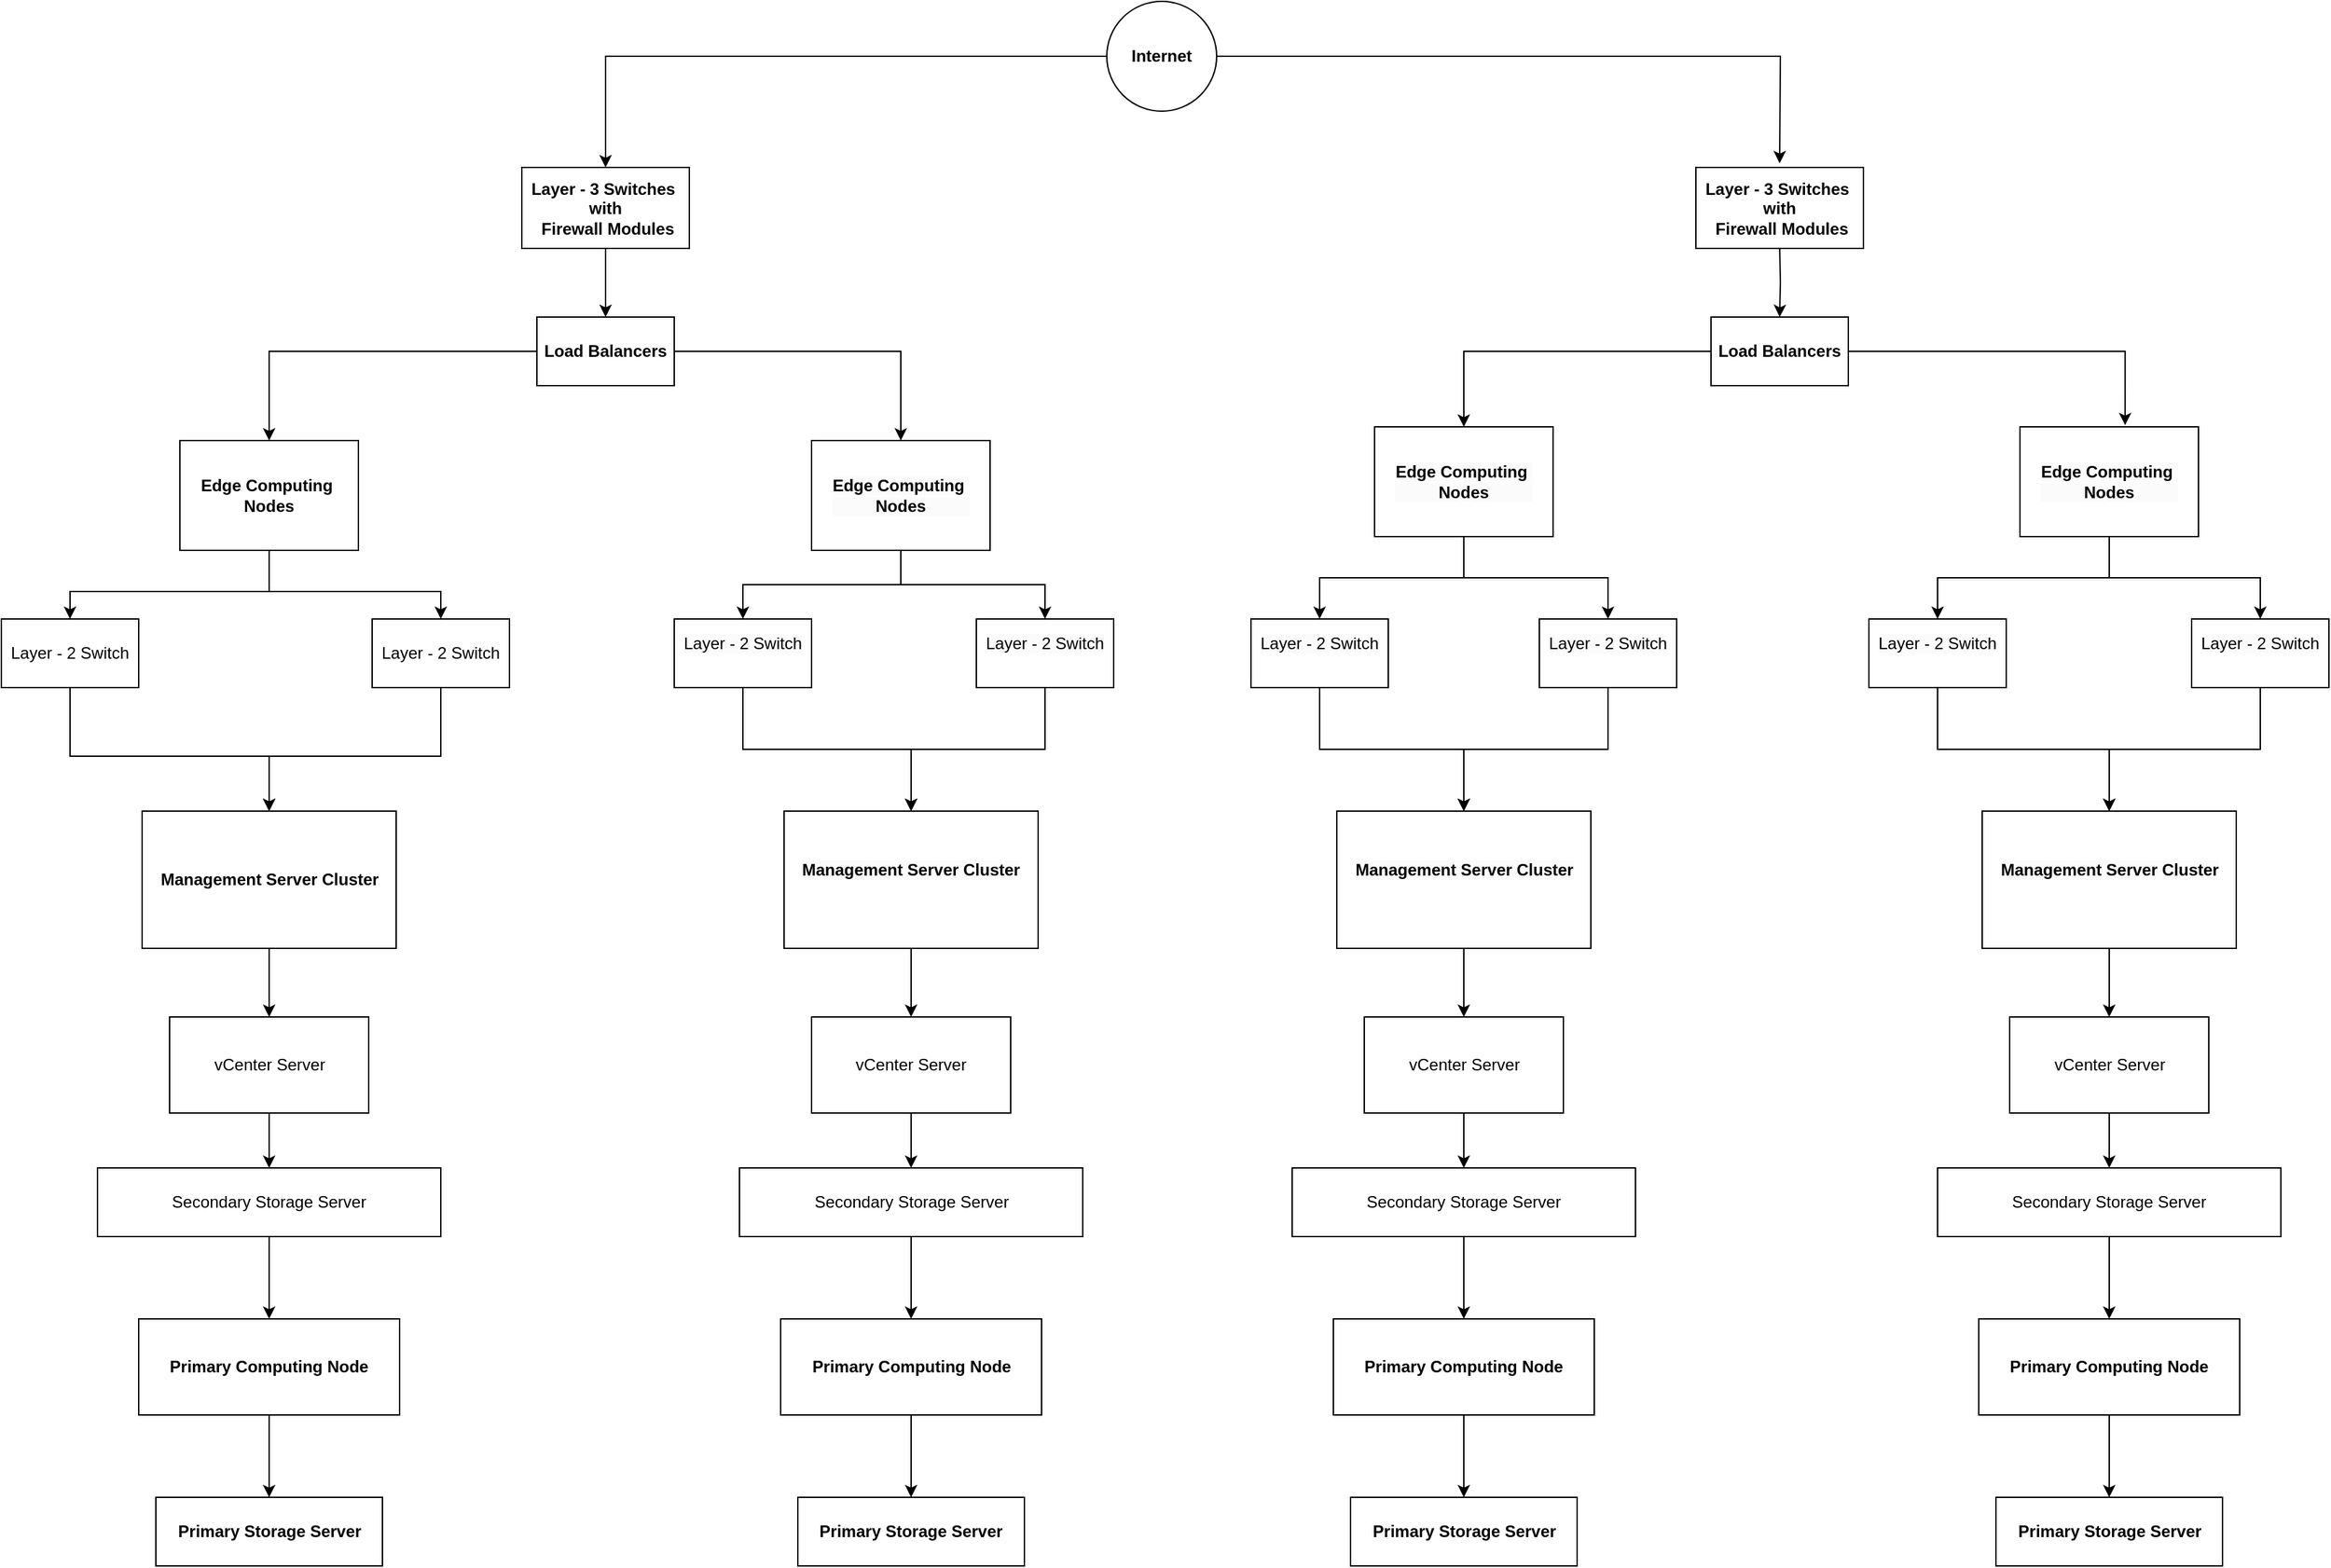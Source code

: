 <mxfile version="24.5.4" type="github">
  <diagram name="Page-1" id="YmrUn44BQGobKNTQXGlI">
    <mxGraphModel dx="2335" dy="776" grid="1" gridSize="10" guides="1" tooltips="1" connect="1" arrows="1" fold="1" page="1" pageScale="1" pageWidth="850" pageHeight="1100" math="0" shadow="0">
      <root>
        <mxCell id="0" />
        <mxCell id="1" parent="0" />
        <mxCell id="ZCE2MnAYj7O31BiBRxeJ-8" style="edgeStyle=orthogonalEdgeStyle;rounded=0;orthogonalLoop=1;jettySize=auto;html=1;entryX=0.5;entryY=0;entryDx=0;entryDy=0;" edge="1" parent="1" source="ZCE2MnAYj7O31BiBRxeJ-1" target="ZCE2MnAYj7O31BiBRxeJ-3">
          <mxGeometry relative="1" as="geometry" />
        </mxCell>
        <mxCell id="ZCE2MnAYj7O31BiBRxeJ-9" style="edgeStyle=orthogonalEdgeStyle;rounded=0;orthogonalLoop=1;jettySize=auto;html=1;entryX=0.5;entryY=0;entryDx=0;entryDy=0;" edge="1" parent="1" source="ZCE2MnAYj7O31BiBRxeJ-1">
          <mxGeometry relative="1" as="geometry">
            <mxPoint x="875" y="138" as="targetPoint" />
          </mxGeometry>
        </mxCell>
        <mxCell id="ZCE2MnAYj7O31BiBRxeJ-1" value="Internet" style="shape=ellipse;html=1;dashed=0;whiteSpace=wrap;aspect=fixed;perimeter=ellipsePerimeter;fontStyle=1" vertex="1" parent="1">
          <mxGeometry x="385" y="20" width="80" height="80" as="geometry" />
        </mxCell>
        <mxCell id="ZCE2MnAYj7O31BiBRxeJ-16" style="edgeStyle=orthogonalEdgeStyle;rounded=0;orthogonalLoop=1;jettySize=auto;html=1;entryX=0.5;entryY=0;entryDx=0;entryDy=0;" edge="1" parent="1" target="ZCE2MnAYj7O31BiBRxeJ-13">
          <mxGeometry relative="1" as="geometry">
            <mxPoint x="875" y="198" as="sourcePoint" />
          </mxGeometry>
        </mxCell>
        <mxCell id="ZCE2MnAYj7O31BiBRxeJ-15" style="edgeStyle=orthogonalEdgeStyle;rounded=0;orthogonalLoop=1;jettySize=auto;html=1;entryX=0.5;entryY=0;entryDx=0;entryDy=0;" edge="1" parent="1" source="ZCE2MnAYj7O31BiBRxeJ-3" target="ZCE2MnAYj7O31BiBRxeJ-14">
          <mxGeometry relative="1" as="geometry" />
        </mxCell>
        <mxCell id="ZCE2MnAYj7O31BiBRxeJ-3" value="&lt;b&gt;Layer - 3 Switches&amp;nbsp;&lt;/b&gt;&lt;div&gt;&lt;b&gt;with&lt;/b&gt;&lt;/div&gt;&lt;div&gt;&lt;b&gt;&amp;nbsp;Firewall Modules&lt;/b&gt;&lt;/div&gt;" style="html=1;dashed=0;whiteSpace=wrap;" vertex="1" parent="1">
          <mxGeometry x="-41" y="141" width="122" height="59" as="geometry" />
        </mxCell>
        <mxCell id="ZCE2MnAYj7O31BiBRxeJ-27" style="edgeStyle=orthogonalEdgeStyle;rounded=0;orthogonalLoop=1;jettySize=auto;html=1;entryX=0.5;entryY=0;entryDx=0;entryDy=0;" edge="1" parent="1" source="ZCE2MnAYj7O31BiBRxeJ-13" target="ZCE2MnAYj7O31BiBRxeJ-19">
          <mxGeometry relative="1" as="geometry" />
        </mxCell>
        <mxCell id="ZCE2MnAYj7O31BiBRxeJ-13" value="Load Balancers" style="html=1;dashed=0;whiteSpace=wrap;fontStyle=1" vertex="1" parent="1">
          <mxGeometry x="825" y="250" width="100" height="50" as="geometry" />
        </mxCell>
        <mxCell id="ZCE2MnAYj7O31BiBRxeJ-24" value="" style="edgeStyle=orthogonalEdgeStyle;rounded=0;orthogonalLoop=1;jettySize=auto;html=1;" edge="1" parent="1" source="ZCE2MnAYj7O31BiBRxeJ-14" target="ZCE2MnAYj7O31BiBRxeJ-20">
          <mxGeometry relative="1" as="geometry" />
        </mxCell>
        <mxCell id="ZCE2MnAYj7O31BiBRxeJ-25" style="edgeStyle=orthogonalEdgeStyle;rounded=0;orthogonalLoop=1;jettySize=auto;html=1;entryX=0.5;entryY=0;entryDx=0;entryDy=0;" edge="1" parent="1" source="ZCE2MnAYj7O31BiBRxeJ-14" target="ZCE2MnAYj7O31BiBRxeJ-18">
          <mxGeometry relative="1" as="geometry" />
        </mxCell>
        <mxCell id="ZCE2MnAYj7O31BiBRxeJ-14" value="Load Balancers" style="html=1;dashed=0;whiteSpace=wrap;fontStyle=1" vertex="1" parent="1">
          <mxGeometry x="-30" y="250" width="100" height="50" as="geometry" />
        </mxCell>
        <mxCell id="ZCE2MnAYj7O31BiBRxeJ-42" style="edgeStyle=orthogonalEdgeStyle;rounded=0;orthogonalLoop=1;jettySize=auto;html=1;entryX=0.5;entryY=0;entryDx=0;entryDy=0;" edge="1" parent="1" source="ZCE2MnAYj7O31BiBRxeJ-18" target="ZCE2MnAYj7O31BiBRxeJ-33">
          <mxGeometry relative="1" as="geometry">
            <Array as="points">
              <mxPoint x="-225" y="450" />
              <mxPoint x="-370" y="450" />
            </Array>
          </mxGeometry>
        </mxCell>
        <mxCell id="ZCE2MnAYj7O31BiBRxeJ-43" style="edgeStyle=orthogonalEdgeStyle;rounded=0;orthogonalLoop=1;jettySize=auto;html=1;entryX=0.5;entryY=0;entryDx=0;entryDy=0;" edge="1" parent="1" source="ZCE2MnAYj7O31BiBRxeJ-18" target="ZCE2MnAYj7O31BiBRxeJ-32">
          <mxGeometry relative="1" as="geometry">
            <Array as="points">
              <mxPoint x="-225" y="450" />
              <mxPoint x="-100" y="450" />
            </Array>
          </mxGeometry>
        </mxCell>
        <mxCell id="ZCE2MnAYj7O31BiBRxeJ-18" value="Edge Computing&amp;nbsp;&lt;div&gt;Nodes&lt;/div&gt;" style="html=1;dashed=0;whiteSpace=wrap;fontStyle=1" vertex="1" parent="1">
          <mxGeometry x="-290" y="340" width="130" height="80" as="geometry" />
        </mxCell>
        <mxCell id="ZCE2MnAYj7O31BiBRxeJ-46" style="edgeStyle=orthogonalEdgeStyle;rounded=0;orthogonalLoop=1;jettySize=auto;html=1;exitX=0.5;exitY=1;exitDx=0;exitDy=0;entryX=0.5;entryY=0;entryDx=0;entryDy=0;" edge="1" parent="1" source="ZCE2MnAYj7O31BiBRxeJ-19" target="ZCE2MnAYj7O31BiBRxeJ-30">
          <mxGeometry relative="1" as="geometry" />
        </mxCell>
        <mxCell id="ZCE2MnAYj7O31BiBRxeJ-47" style="edgeStyle=orthogonalEdgeStyle;rounded=0;orthogonalLoop=1;jettySize=auto;html=1;entryX=0.5;entryY=0;entryDx=0;entryDy=0;" edge="1" parent="1" source="ZCE2MnAYj7O31BiBRxeJ-19" target="ZCE2MnAYj7O31BiBRxeJ-29">
          <mxGeometry relative="1" as="geometry" />
        </mxCell>
        <mxCell id="ZCE2MnAYj7O31BiBRxeJ-19" value="&lt;div&gt;&lt;br&gt;&lt;/div&gt;&lt;span style=&quot;color: rgb(0, 0, 0); font-family: Helvetica; font-size: 12px; font-style: normal; font-variant-ligatures: normal; font-variant-caps: normal; letter-spacing: normal; orphans: 2; text-align: center; text-indent: 0px; text-transform: none; widows: 2; word-spacing: 0px; -webkit-text-stroke-width: 0px; white-space: normal; background-color: rgb(251, 251, 251); text-decoration-thickness: initial; text-decoration-style: initial; text-decoration-color: initial; float: none; display: inline !important;&quot;&gt;Edge Computing&amp;nbsp;&lt;/span&gt;&lt;div style=&quot;forced-color-adjust: none; color: rgb(0, 0, 0); font-family: Helvetica; font-size: 12px; font-style: normal; font-variant-ligatures: normal; font-variant-caps: normal; letter-spacing: normal; orphans: 2; text-align: center; text-indent: 0px; text-transform: none; widows: 2; word-spacing: 0px; -webkit-text-stroke-width: 0px; white-space: normal; background-color: rgb(251, 251, 251); text-decoration-thickness: initial; text-decoration-style: initial; text-decoration-color: initial;&quot;&gt;Nodes&lt;/div&gt;&lt;div&gt;&lt;br&gt;&lt;/div&gt;" style="html=1;dashed=0;whiteSpace=wrap;fontStyle=1" vertex="1" parent="1">
          <mxGeometry x="580" y="330" width="130" height="80" as="geometry" />
        </mxCell>
        <mxCell id="ZCE2MnAYj7O31BiBRxeJ-48" style="edgeStyle=orthogonalEdgeStyle;rounded=0;orthogonalLoop=1;jettySize=auto;html=1;entryX=0.5;entryY=0;entryDx=0;entryDy=0;" edge="1" parent="1" source="ZCE2MnAYj7O31BiBRxeJ-21" target="ZCE2MnAYj7O31BiBRxeJ-38">
          <mxGeometry relative="1" as="geometry">
            <Array as="points">
              <mxPoint x="1115" y="440" />
              <mxPoint x="990" y="440" />
            </Array>
          </mxGeometry>
        </mxCell>
        <mxCell id="ZCE2MnAYj7O31BiBRxeJ-49" style="edgeStyle=orthogonalEdgeStyle;rounded=0;orthogonalLoop=1;jettySize=auto;html=1;entryX=0.5;entryY=0;entryDx=0;entryDy=0;" edge="1" parent="1" source="ZCE2MnAYj7O31BiBRxeJ-21" target="ZCE2MnAYj7O31BiBRxeJ-37">
          <mxGeometry relative="1" as="geometry" />
        </mxCell>
        <mxCell id="ZCE2MnAYj7O31BiBRxeJ-21" value="&lt;div&gt;&lt;br&gt;&lt;/div&gt;&lt;span style=&quot;color: rgb(0, 0, 0); font-family: Helvetica; font-size: 12px; font-style: normal; font-variant-ligatures: normal; font-variant-caps: normal; letter-spacing: normal; orphans: 2; text-align: center; text-indent: 0px; text-transform: none; widows: 2; word-spacing: 0px; -webkit-text-stroke-width: 0px; white-space: normal; background-color: rgb(251, 251, 251); text-decoration-thickness: initial; text-decoration-style: initial; text-decoration-color: initial; float: none; display: inline !important;&quot;&gt;Edge Computing&amp;nbsp;&lt;/span&gt;&lt;div style=&quot;forced-color-adjust: none; color: rgb(0, 0, 0); font-family: Helvetica; font-size: 12px; font-style: normal; font-variant-ligatures: normal; font-variant-caps: normal; letter-spacing: normal; orphans: 2; text-align: center; text-indent: 0px; text-transform: none; widows: 2; word-spacing: 0px; -webkit-text-stroke-width: 0px; white-space: normal; background-color: rgb(251, 251, 251); text-decoration-thickness: initial; text-decoration-style: initial; text-decoration-color: initial;&quot;&gt;Nodes&lt;/div&gt;&lt;div&gt;&lt;br&gt;&lt;/div&gt;" style="html=1;dashed=0;whiteSpace=wrap;fontStyle=1" vertex="1" parent="1">
          <mxGeometry x="1050" y="330" width="130" height="80" as="geometry" />
        </mxCell>
        <mxCell id="ZCE2MnAYj7O31BiBRxeJ-44" style="edgeStyle=orthogonalEdgeStyle;rounded=0;orthogonalLoop=1;jettySize=auto;html=1;entryX=0.5;entryY=0;entryDx=0;entryDy=0;" edge="1" parent="1" source="ZCE2MnAYj7O31BiBRxeJ-20" target="ZCE2MnAYj7O31BiBRxeJ-31">
          <mxGeometry relative="1" as="geometry" />
        </mxCell>
        <mxCell id="ZCE2MnAYj7O31BiBRxeJ-45" style="edgeStyle=orthogonalEdgeStyle;rounded=0;orthogonalLoop=1;jettySize=auto;html=1;exitX=0.5;exitY=1;exitDx=0;exitDy=0;entryX=0.5;entryY=0;entryDx=0;entryDy=0;" edge="1" parent="1" source="ZCE2MnAYj7O31BiBRxeJ-20" target="ZCE2MnAYj7O31BiBRxeJ-28">
          <mxGeometry relative="1" as="geometry" />
        </mxCell>
        <mxCell id="ZCE2MnAYj7O31BiBRxeJ-20" value="&lt;div&gt;&lt;br&gt;&lt;/div&gt;&lt;span style=&quot;color: rgb(0, 0, 0); font-family: Helvetica; font-size: 12px; font-style: normal; font-variant-ligatures: normal; font-variant-caps: normal; letter-spacing: normal; orphans: 2; text-align: center; text-indent: 0px; text-transform: none; widows: 2; word-spacing: 0px; -webkit-text-stroke-width: 0px; white-space: normal; background-color: rgb(251, 251, 251); text-decoration-thickness: initial; text-decoration-style: initial; text-decoration-color: initial; float: none; display: inline !important;&quot;&gt;Edge Computing&amp;nbsp;&lt;/span&gt;&lt;div style=&quot;forced-color-adjust: none; color: rgb(0, 0, 0); font-family: Helvetica; font-size: 12px; font-style: normal; font-variant-ligatures: normal; font-variant-caps: normal; letter-spacing: normal; orphans: 2; text-align: center; text-indent: 0px; text-transform: none; widows: 2; word-spacing: 0px; -webkit-text-stroke-width: 0px; white-space: normal; background-color: rgb(251, 251, 251); text-decoration-thickness: initial; text-decoration-style: initial; text-decoration-color: initial;&quot;&gt;Nodes&lt;/div&gt;&lt;div&gt;&lt;br&gt;&lt;/div&gt;" style="html=1;dashed=0;whiteSpace=wrap;fontStyle=1;textShadow=0;" vertex="1" parent="1">
          <mxGeometry x="170" y="340" width="130" height="80" as="geometry" />
        </mxCell>
        <mxCell id="ZCE2MnAYj7O31BiBRxeJ-26" style="edgeStyle=orthogonalEdgeStyle;rounded=0;orthogonalLoop=1;jettySize=auto;html=1;entryX=0.589;entryY=-0.015;entryDx=0;entryDy=0;entryPerimeter=0;" edge="1" parent="1" source="ZCE2MnAYj7O31BiBRxeJ-13" target="ZCE2MnAYj7O31BiBRxeJ-21">
          <mxGeometry relative="1" as="geometry" />
        </mxCell>
        <mxCell id="ZCE2MnAYj7O31BiBRxeJ-66" style="edgeStyle=orthogonalEdgeStyle;rounded=0;orthogonalLoop=1;jettySize=auto;html=1;" edge="1" parent="1" source="ZCE2MnAYj7O31BiBRxeJ-28" target="ZCE2MnAYj7O31BiBRxeJ-54">
          <mxGeometry relative="1" as="geometry" />
        </mxCell>
        <mxCell id="ZCE2MnAYj7O31BiBRxeJ-28" value="&#xa;&lt;span style=&quot;color: rgb(0, 0, 0); font-family: Helvetica; font-size: 12px; font-style: normal; font-variant-ligatures: normal; font-variant-caps: normal; font-weight: 400; letter-spacing: normal; orphans: 2; text-align: center; text-indent: 0px; text-transform: none; widows: 2; word-spacing: 0px; -webkit-text-stroke-width: 0px; white-space: normal; background-color: rgb(251, 251, 251); text-decoration-thickness: initial; text-decoration-style: initial; text-decoration-color: initial; display: inline !important; float: none;&quot;&gt;Layer - 2 Switch&lt;/span&gt;&#xa;&#xa;" style="html=1;dashed=0;whiteSpace=wrap;" vertex="1" parent="1">
          <mxGeometry x="290" y="470" width="100" height="50" as="geometry" />
        </mxCell>
        <mxCell id="ZCE2MnAYj7O31BiBRxeJ-63" style="edgeStyle=orthogonalEdgeStyle;rounded=0;orthogonalLoop=1;jettySize=auto;html=1;" edge="1" parent="1" source="ZCE2MnAYj7O31BiBRxeJ-29" target="ZCE2MnAYj7O31BiBRxeJ-53">
          <mxGeometry relative="1" as="geometry" />
        </mxCell>
        <mxCell id="ZCE2MnAYj7O31BiBRxeJ-29" value="&#xa;&lt;span style=&quot;forced-color-adjust: none; color: rgb(0, 0, 0); font-family: Helvetica; font-size: 12px; font-style: normal; font-variant-ligatures: normal; font-variant-caps: normal; font-weight: 400; letter-spacing: normal; orphans: 2; text-align: center; text-indent: 0px; text-transform: none; widows: 2; word-spacing: 0px; -webkit-text-stroke-width: 0px; white-space: normal; text-decoration-thickness: initial; text-decoration-style: initial; text-decoration-color: initial; background-color: rgb(251, 251, 251); float: none; display: inline !important;&quot;&gt;Layer - 2 Switch&lt;/span&gt;&lt;br style=&quot;forced-color-adjust: none; color: rgb(0, 0, 0); font-family: Helvetica; font-size: 12px; font-style: normal; font-variant-ligatures: normal; font-variant-caps: normal; font-weight: 400; letter-spacing: normal; orphans: 2; text-align: center; text-indent: 0px; text-transform: none; widows: 2; word-spacing: 0px; -webkit-text-stroke-width: 0px; white-space: normal; background-color: rgb(251, 251, 251); text-decoration-thickness: initial; text-decoration-style: initial; text-decoration-color: initial;&quot;&gt;&#xa;&#xa;" style="html=1;dashed=0;whiteSpace=wrap;" vertex="1" parent="1">
          <mxGeometry x="700" y="470" width="100" height="50" as="geometry" />
        </mxCell>
        <mxCell id="ZCE2MnAYj7O31BiBRxeJ-62" style="edgeStyle=orthogonalEdgeStyle;rounded=0;orthogonalLoop=1;jettySize=auto;html=1;entryX=0.5;entryY=0;entryDx=0;entryDy=0;" edge="1" parent="1" source="ZCE2MnAYj7O31BiBRxeJ-30" target="ZCE2MnAYj7O31BiBRxeJ-53">
          <mxGeometry relative="1" as="geometry" />
        </mxCell>
        <mxCell id="ZCE2MnAYj7O31BiBRxeJ-30" value="&#xa;&lt;span style=&quot;forced-color-adjust: none; color: rgb(0, 0, 0); font-family: Helvetica; font-size: 12px; font-style: normal; font-variant-ligatures: normal; font-variant-caps: normal; font-weight: 400; letter-spacing: normal; orphans: 2; text-align: center; text-indent: 0px; text-transform: none; widows: 2; word-spacing: 0px; -webkit-text-stroke-width: 0px; white-space: normal; text-decoration-thickness: initial; text-decoration-style: initial; text-decoration-color: initial; background-color: rgb(251, 251, 251); float: none; display: inline !important;&quot;&gt;Layer - 2 Switch&lt;/span&gt;&lt;br style=&quot;forced-color-adjust: none; color: rgb(0, 0, 0); font-family: Helvetica; font-size: 12px; font-style: normal; font-variant-ligatures: normal; font-variant-caps: normal; font-weight: 400; letter-spacing: normal; orphans: 2; text-align: center; text-indent: 0px; text-transform: none; widows: 2; word-spacing: 0px; -webkit-text-stroke-width: 0px; white-space: normal; background-color: rgb(251, 251, 251); text-decoration-thickness: initial; text-decoration-style: initial; text-decoration-color: initial;&quot;&gt;&#xa;&#xa;" style="html=1;dashed=0;whiteSpace=wrap;" vertex="1" parent="1">
          <mxGeometry x="490" y="470" width="100" height="50" as="geometry" />
        </mxCell>
        <mxCell id="ZCE2MnAYj7O31BiBRxeJ-59" style="edgeStyle=orthogonalEdgeStyle;rounded=0;orthogonalLoop=1;jettySize=auto;html=1;" edge="1" parent="1" source="ZCE2MnAYj7O31BiBRxeJ-31" target="ZCE2MnAYj7O31BiBRxeJ-54">
          <mxGeometry relative="1" as="geometry" />
        </mxCell>
        <mxCell id="ZCE2MnAYj7O31BiBRxeJ-31" value="&#xa;&lt;span style=&quot;color: rgb(0, 0, 0); font-family: Helvetica; font-size: 12px; font-style: normal; font-variant-ligatures: normal; font-variant-caps: normal; font-weight: 400; letter-spacing: normal; orphans: 2; text-align: center; text-indent: 0px; text-transform: none; widows: 2; word-spacing: 0px; -webkit-text-stroke-width: 0px; white-space: normal; background-color: rgb(251, 251, 251); text-decoration-thickness: initial; text-decoration-style: initial; text-decoration-color: initial; display: inline !important; float: none;&quot;&gt;Layer - 2 Switch&lt;/span&gt;&#xa;&#xa;" style="html=1;dashed=0;whiteSpace=wrap;" vertex="1" parent="1">
          <mxGeometry x="70" y="470" width="100" height="50" as="geometry" />
        </mxCell>
        <mxCell id="ZCE2MnAYj7O31BiBRxeJ-56" style="edgeStyle=orthogonalEdgeStyle;rounded=0;orthogonalLoop=1;jettySize=auto;html=1;" edge="1" parent="1" source="ZCE2MnAYj7O31BiBRxeJ-32" target="ZCE2MnAYj7O31BiBRxeJ-51">
          <mxGeometry relative="1" as="geometry">
            <Array as="points">
              <mxPoint x="-100" y="570" />
              <mxPoint x="-225" y="570" />
            </Array>
          </mxGeometry>
        </mxCell>
        <mxCell id="ZCE2MnAYj7O31BiBRxeJ-32" value="Layer - 2 Switch" style="html=1;dashed=0;whiteSpace=wrap;" vertex="1" parent="1">
          <mxGeometry x="-150" y="470" width="100" height="50" as="geometry" />
        </mxCell>
        <mxCell id="ZCE2MnAYj7O31BiBRxeJ-55" style="edgeStyle=orthogonalEdgeStyle;rounded=0;orthogonalLoop=1;jettySize=auto;html=1;entryX=0.5;entryY=0;entryDx=0;entryDy=0;" edge="1" parent="1" source="ZCE2MnAYj7O31BiBRxeJ-33" target="ZCE2MnAYj7O31BiBRxeJ-51">
          <mxGeometry relative="1" as="geometry">
            <Array as="points">
              <mxPoint x="-370" y="570" />
              <mxPoint x="-225" y="570" />
            </Array>
          </mxGeometry>
        </mxCell>
        <mxCell id="ZCE2MnAYj7O31BiBRxeJ-33" value="Layer - 2 Switch" style="html=1;dashed=0;whiteSpace=wrap;" vertex="1" parent="1">
          <mxGeometry x="-420" y="470" width="100" height="50" as="geometry" />
        </mxCell>
        <mxCell id="ZCE2MnAYj7O31BiBRxeJ-65" style="edgeStyle=orthogonalEdgeStyle;rounded=0;orthogonalLoop=1;jettySize=auto;html=1;" edge="1" parent="1" source="ZCE2MnAYj7O31BiBRxeJ-37" target="ZCE2MnAYj7O31BiBRxeJ-52">
          <mxGeometry relative="1" as="geometry" />
        </mxCell>
        <mxCell id="ZCE2MnAYj7O31BiBRxeJ-37" value="&#xa;&lt;span style=&quot;forced-color-adjust: none; color: rgb(0, 0, 0); font-family: Helvetica; font-size: 12px; font-style: normal; font-variant-ligatures: normal; font-variant-caps: normal; font-weight: 400; letter-spacing: normal; orphans: 2; text-align: center; text-indent: 0px; text-transform: none; widows: 2; word-spacing: 0px; -webkit-text-stroke-width: 0px; white-space: normal; text-decoration-thickness: initial; text-decoration-style: initial; text-decoration-color: initial; background-color: rgb(251, 251, 251); float: none; display: inline !important;&quot;&gt;Layer - 2 Switch&lt;/span&gt;&lt;br style=&quot;forced-color-adjust: none; color: rgb(0, 0, 0); font-family: Helvetica; font-size: 12px; font-style: normal; font-variant-ligatures: normal; font-variant-caps: normal; font-weight: 400; letter-spacing: normal; orphans: 2; text-align: center; text-indent: 0px; text-transform: none; widows: 2; word-spacing: 0px; -webkit-text-stroke-width: 0px; white-space: normal; background-color: rgb(251, 251, 251); text-decoration-thickness: initial; text-decoration-style: initial; text-decoration-color: initial;&quot;&gt;&#xa;&#xa;" style="html=1;dashed=0;whiteSpace=wrap;" vertex="1" parent="1">
          <mxGeometry x="1175" y="470" width="100" height="50" as="geometry" />
        </mxCell>
        <mxCell id="ZCE2MnAYj7O31BiBRxeJ-64" style="edgeStyle=orthogonalEdgeStyle;rounded=0;orthogonalLoop=1;jettySize=auto;html=1;exitX=0.5;exitY=1;exitDx=0;exitDy=0;" edge="1" parent="1" source="ZCE2MnAYj7O31BiBRxeJ-38" target="ZCE2MnAYj7O31BiBRxeJ-52">
          <mxGeometry relative="1" as="geometry" />
        </mxCell>
        <mxCell id="ZCE2MnAYj7O31BiBRxeJ-38" value="&#xa;&lt;span style=&quot;forced-color-adjust: none; color: rgb(0, 0, 0); font-family: Helvetica; font-size: 12px; font-style: normal; font-variant-ligatures: normal; font-variant-caps: normal; font-weight: 400; letter-spacing: normal; orphans: 2; text-align: center; text-indent: 0px; text-transform: none; widows: 2; word-spacing: 0px; -webkit-text-stroke-width: 0px; white-space: normal; text-decoration-thickness: initial; text-decoration-style: initial; text-decoration-color: initial; background-color: rgb(251, 251, 251); float: none; display: inline !important;&quot;&gt;Layer - 2 Switch&lt;/span&gt;&lt;br style=&quot;forced-color-adjust: none; color: rgb(0, 0, 0); font-family: Helvetica; font-size: 12px; font-style: normal; font-variant-ligatures: normal; font-variant-caps: normal; font-weight: 400; letter-spacing: normal; orphans: 2; text-align: center; text-indent: 0px; text-transform: none; widows: 2; word-spacing: 0px; -webkit-text-stroke-width: 0px; white-space: normal; background-color: rgb(251, 251, 251); text-decoration-thickness: initial; text-decoration-style: initial; text-decoration-color: initial;&quot;&gt;&#xa;&#xa;" style="html=1;dashed=0;whiteSpace=wrap;" vertex="1" parent="1">
          <mxGeometry x="940" y="470" width="100" height="50" as="geometry" />
        </mxCell>
        <mxCell id="ZCE2MnAYj7O31BiBRxeJ-71" style="edgeStyle=orthogonalEdgeStyle;rounded=0;orthogonalLoop=1;jettySize=auto;html=1;" edge="1" parent="1" source="ZCE2MnAYj7O31BiBRxeJ-51" target="ZCE2MnAYj7O31BiBRxeJ-67">
          <mxGeometry relative="1" as="geometry" />
        </mxCell>
        <mxCell id="ZCE2MnAYj7O31BiBRxeJ-51" value="Management Server Cluster" style="html=1;dashed=0;whiteSpace=wrap;fontStyle=1" vertex="1" parent="1">
          <mxGeometry x="-317.5" y="610" width="185" height="100" as="geometry" />
        </mxCell>
        <mxCell id="ZCE2MnAYj7O31BiBRxeJ-75" style="edgeStyle=orthogonalEdgeStyle;rounded=0;orthogonalLoop=1;jettySize=auto;html=1;" edge="1" parent="1" source="ZCE2MnAYj7O31BiBRxeJ-52" target="ZCE2MnAYj7O31BiBRxeJ-68">
          <mxGeometry relative="1" as="geometry" />
        </mxCell>
        <mxCell id="ZCE2MnAYj7O31BiBRxeJ-52" value="&#xa;&lt;span style=&quot;color: rgb(0, 0, 0); font-family: Helvetica; font-size: 12px; font-style: normal; font-variant-ligatures: normal; font-variant-caps: normal; letter-spacing: normal; orphans: 2; text-align: center; text-indent: 0px; text-transform: none; widows: 2; word-spacing: 0px; -webkit-text-stroke-width: 0px; white-space: normal; background-color: rgb(251, 251, 251); text-decoration-thickness: initial; text-decoration-style: initial; text-decoration-color: initial; float: none; display: inline !important;&quot;&gt;Management Server Cluster&lt;/span&gt;&#xa;&#xa;" style="html=1;dashed=0;whiteSpace=wrap;fontStyle=1" vertex="1" parent="1">
          <mxGeometry x="1022.5" y="610" width="185" height="100" as="geometry" />
        </mxCell>
        <mxCell id="ZCE2MnAYj7O31BiBRxeJ-76" style="edgeStyle=orthogonalEdgeStyle;rounded=0;orthogonalLoop=1;jettySize=auto;html=1;exitX=0.5;exitY=1;exitDx=0;exitDy=0;" edge="1" parent="1" source="ZCE2MnAYj7O31BiBRxeJ-53" target="ZCE2MnAYj7O31BiBRxeJ-69">
          <mxGeometry relative="1" as="geometry" />
        </mxCell>
        <mxCell id="ZCE2MnAYj7O31BiBRxeJ-53" value="&#xa;&lt;span style=&quot;color: rgb(0, 0, 0); font-family: Helvetica; font-size: 12px; font-style: normal; font-variant-ligatures: normal; font-variant-caps: normal; letter-spacing: normal; orphans: 2; text-align: center; text-indent: 0px; text-transform: none; widows: 2; word-spacing: 0px; -webkit-text-stroke-width: 0px; white-space: normal; background-color: rgb(251, 251, 251); text-decoration-thickness: initial; text-decoration-style: initial; text-decoration-color: initial; float: none; display: inline !important;&quot;&gt;Management Server Cluster&lt;/span&gt;&#xa;&#xa;" style="html=1;dashed=0;whiteSpace=wrap;fontStyle=1" vertex="1" parent="1">
          <mxGeometry x="552.5" y="610" width="185" height="100" as="geometry" />
        </mxCell>
        <mxCell id="ZCE2MnAYj7O31BiBRxeJ-72" style="edgeStyle=orthogonalEdgeStyle;rounded=0;orthogonalLoop=1;jettySize=auto;html=1;exitX=0.5;exitY=1;exitDx=0;exitDy=0;entryX=0.5;entryY=0;entryDx=0;entryDy=0;" edge="1" parent="1" source="ZCE2MnAYj7O31BiBRxeJ-54" target="ZCE2MnAYj7O31BiBRxeJ-70">
          <mxGeometry relative="1" as="geometry" />
        </mxCell>
        <mxCell id="ZCE2MnAYj7O31BiBRxeJ-54" value="&#xa;&lt;span style=&quot;color: rgb(0, 0, 0); font-family: Helvetica; font-size: 12px; font-style: normal; font-variant-ligatures: normal; font-variant-caps: normal; letter-spacing: normal; orphans: 2; text-align: center; text-indent: 0px; text-transform: none; widows: 2; word-spacing: 0px; -webkit-text-stroke-width: 0px; white-space: normal; background-color: rgb(251, 251, 251); text-decoration-thickness: initial; text-decoration-style: initial; text-decoration-color: initial; float: none; display: inline !important;&quot;&gt;Management Server Cluster&lt;/span&gt;&#xa;&#xa;" style="html=1;dashed=0;whiteSpace=wrap;fontStyle=1" vertex="1" parent="1">
          <mxGeometry x="150" y="610" width="185" height="100" as="geometry" />
        </mxCell>
        <mxCell id="ZCE2MnAYj7O31BiBRxeJ-83" style="edgeStyle=orthogonalEdgeStyle;rounded=0;orthogonalLoop=1;jettySize=auto;html=1;exitX=0.5;exitY=1;exitDx=0;exitDy=0;entryX=0.5;entryY=0;entryDx=0;entryDy=0;" edge="1" parent="1" source="ZCE2MnAYj7O31BiBRxeJ-67" target="ZCE2MnAYj7O31BiBRxeJ-77">
          <mxGeometry relative="1" as="geometry" />
        </mxCell>
        <mxCell id="ZCE2MnAYj7O31BiBRxeJ-67" value="vCenter Server" style="html=1;dashed=0;whiteSpace=wrap;" vertex="1" parent="1">
          <mxGeometry x="-297.5" y="760" width="145" height="70" as="geometry" />
        </mxCell>
        <mxCell id="ZCE2MnAYj7O31BiBRxeJ-86" style="edgeStyle=orthogonalEdgeStyle;rounded=0;orthogonalLoop=1;jettySize=auto;html=1;exitX=0.5;exitY=1;exitDx=0;exitDy=0;entryX=0.5;entryY=0;entryDx=0;entryDy=0;" edge="1" parent="1" source="ZCE2MnAYj7O31BiBRxeJ-68" target="ZCE2MnAYj7O31BiBRxeJ-78">
          <mxGeometry relative="1" as="geometry" />
        </mxCell>
        <mxCell id="ZCE2MnAYj7O31BiBRxeJ-68" value="vCenter Server" style="html=1;dashed=0;whiteSpace=wrap;" vertex="1" parent="1">
          <mxGeometry x="1042.5" y="760" width="145" height="70" as="geometry" />
        </mxCell>
        <mxCell id="ZCE2MnAYj7O31BiBRxeJ-85" style="edgeStyle=orthogonalEdgeStyle;rounded=0;orthogonalLoop=1;jettySize=auto;html=1;entryX=0.5;entryY=0;entryDx=0;entryDy=0;" edge="1" parent="1" source="ZCE2MnAYj7O31BiBRxeJ-69" target="ZCE2MnAYj7O31BiBRxeJ-79">
          <mxGeometry relative="1" as="geometry" />
        </mxCell>
        <mxCell id="ZCE2MnAYj7O31BiBRxeJ-69" value="vCenter Server" style="html=1;dashed=0;whiteSpace=wrap;" vertex="1" parent="1">
          <mxGeometry x="572.5" y="760" width="145" height="70" as="geometry" />
        </mxCell>
        <mxCell id="ZCE2MnAYj7O31BiBRxeJ-84" style="edgeStyle=orthogonalEdgeStyle;rounded=0;orthogonalLoop=1;jettySize=auto;html=1;entryX=0.5;entryY=0;entryDx=0;entryDy=0;" edge="1" parent="1" source="ZCE2MnAYj7O31BiBRxeJ-70" target="ZCE2MnAYj7O31BiBRxeJ-80">
          <mxGeometry relative="1" as="geometry" />
        </mxCell>
        <mxCell id="ZCE2MnAYj7O31BiBRxeJ-70" value="vCenter Server" style="html=1;dashed=0;whiteSpace=wrap;" vertex="1" parent="1">
          <mxGeometry x="170" y="760" width="145" height="70" as="geometry" />
        </mxCell>
        <mxCell id="ZCE2MnAYj7O31BiBRxeJ-100" style="edgeStyle=orthogonalEdgeStyle;rounded=0;orthogonalLoop=1;jettySize=auto;html=1;exitX=0.5;exitY=1;exitDx=0;exitDy=0;entryX=0.5;entryY=0;entryDx=0;entryDy=0;" edge="1" parent="1" source="ZCE2MnAYj7O31BiBRxeJ-77" target="ZCE2MnAYj7O31BiBRxeJ-99">
          <mxGeometry relative="1" as="geometry" />
        </mxCell>
        <mxCell id="ZCE2MnAYj7O31BiBRxeJ-77" value="Secondary Storage Server" style="html=1;dashed=0;whiteSpace=wrap;" vertex="1" parent="1">
          <mxGeometry x="-350" y="870" width="250" height="50" as="geometry" />
        </mxCell>
        <mxCell id="ZCE2MnAYj7O31BiBRxeJ-109" style="edgeStyle=orthogonalEdgeStyle;rounded=0;orthogonalLoop=1;jettySize=auto;html=1;entryX=0.5;entryY=0;entryDx=0;entryDy=0;" edge="1" parent="1" source="ZCE2MnAYj7O31BiBRxeJ-78" target="ZCE2MnAYj7O31BiBRxeJ-102">
          <mxGeometry relative="1" as="geometry" />
        </mxCell>
        <mxCell id="ZCE2MnAYj7O31BiBRxeJ-78" value="Secondary Storage Server" style="html=1;dashed=0;whiteSpace=wrap;" vertex="1" parent="1">
          <mxGeometry x="990" y="870" width="250" height="50" as="geometry" />
        </mxCell>
        <mxCell id="ZCE2MnAYj7O31BiBRxeJ-107" style="edgeStyle=orthogonalEdgeStyle;rounded=0;orthogonalLoop=1;jettySize=auto;html=1;exitX=0.5;exitY=1;exitDx=0;exitDy=0;entryX=0.5;entryY=0;entryDx=0;entryDy=0;" edge="1" parent="1" source="ZCE2MnAYj7O31BiBRxeJ-79" target="ZCE2MnAYj7O31BiBRxeJ-103">
          <mxGeometry relative="1" as="geometry" />
        </mxCell>
        <mxCell id="ZCE2MnAYj7O31BiBRxeJ-79" value="Secondary Storage Server" style="html=1;dashed=0;whiteSpace=wrap;" vertex="1" parent="1">
          <mxGeometry x="520" y="870" width="250" height="50" as="geometry" />
        </mxCell>
        <mxCell id="ZCE2MnAYj7O31BiBRxeJ-105" style="edgeStyle=orthogonalEdgeStyle;rounded=0;orthogonalLoop=1;jettySize=auto;html=1;exitX=0.5;exitY=1;exitDx=0;exitDy=0;" edge="1" parent="1" source="ZCE2MnAYj7O31BiBRxeJ-80" target="ZCE2MnAYj7O31BiBRxeJ-104">
          <mxGeometry relative="1" as="geometry" />
        </mxCell>
        <mxCell id="ZCE2MnAYj7O31BiBRxeJ-80" value="Secondary Storage Server" style="html=1;dashed=0;whiteSpace=wrap;" vertex="1" parent="1">
          <mxGeometry x="117.5" y="870" width="250" height="50" as="geometry" />
        </mxCell>
        <mxCell id="ZCE2MnAYj7O31BiBRxeJ-87" value="Primary Storage Server" style="html=1;dashed=0;whiteSpace=wrap;fontStyle=1" vertex="1" parent="1">
          <mxGeometry x="-307.5" y="1110" width="165" height="50" as="geometry" />
        </mxCell>
        <mxCell id="ZCE2MnAYj7O31BiBRxeJ-88" value="Primary Storage Server" style="html=1;dashed=0;whiteSpace=wrap;fontStyle=1" vertex="1" parent="1">
          <mxGeometry x="1032.5" y="1110" width="165" height="50" as="geometry" />
        </mxCell>
        <mxCell id="ZCE2MnAYj7O31BiBRxeJ-89" value="Primary Storage Server" style="html=1;dashed=0;whiteSpace=wrap;fontStyle=1" vertex="1" parent="1">
          <mxGeometry x="562.5" y="1110" width="165" height="50" as="geometry" />
        </mxCell>
        <mxCell id="ZCE2MnAYj7O31BiBRxeJ-90" value="Primary Storage Server" style="html=1;dashed=0;whiteSpace=wrap;fontStyle=1" vertex="1" parent="1">
          <mxGeometry x="160" y="1110" width="165" height="50" as="geometry" />
        </mxCell>
        <mxCell id="ZCE2MnAYj7O31BiBRxeJ-97" value="Layer - 3 Switches&amp;nbsp;&lt;div&gt;with&lt;/div&gt;&lt;div&gt;&amp;nbsp;Firewall Modules&lt;/div&gt;" style="html=1;dashed=0;whiteSpace=wrap;fontStyle=1" vertex="1" parent="1">
          <mxGeometry x="814" y="141" width="122" height="59" as="geometry" />
        </mxCell>
        <mxCell id="ZCE2MnAYj7O31BiBRxeJ-101" style="edgeStyle=orthogonalEdgeStyle;rounded=0;orthogonalLoop=1;jettySize=auto;html=1;entryX=0.5;entryY=0;entryDx=0;entryDy=0;" edge="1" parent="1" source="ZCE2MnAYj7O31BiBRxeJ-99" target="ZCE2MnAYj7O31BiBRxeJ-87">
          <mxGeometry relative="1" as="geometry" />
        </mxCell>
        <mxCell id="ZCE2MnAYj7O31BiBRxeJ-99" value="&lt;b&gt;Primary Computing Node&lt;/b&gt;" style="rounded=0;whiteSpace=wrap;html=1;" vertex="1" parent="1">
          <mxGeometry x="-320" y="980" width="190" height="70" as="geometry" />
        </mxCell>
        <mxCell id="ZCE2MnAYj7O31BiBRxeJ-110" style="edgeStyle=orthogonalEdgeStyle;rounded=0;orthogonalLoop=1;jettySize=auto;html=1;exitX=0.5;exitY=1;exitDx=0;exitDy=0;entryX=0.5;entryY=0;entryDx=0;entryDy=0;" edge="1" parent="1" source="ZCE2MnAYj7O31BiBRxeJ-102" target="ZCE2MnAYj7O31BiBRxeJ-88">
          <mxGeometry relative="1" as="geometry" />
        </mxCell>
        <mxCell id="ZCE2MnAYj7O31BiBRxeJ-102" value="&lt;b&gt;Primary Computing Node&lt;/b&gt;" style="rounded=0;whiteSpace=wrap;html=1;" vertex="1" parent="1">
          <mxGeometry x="1020" y="980" width="190" height="70" as="geometry" />
        </mxCell>
        <mxCell id="ZCE2MnAYj7O31BiBRxeJ-108" style="edgeStyle=orthogonalEdgeStyle;rounded=0;orthogonalLoop=1;jettySize=auto;html=1;exitX=0.5;exitY=1;exitDx=0;exitDy=0;entryX=0.5;entryY=0;entryDx=0;entryDy=0;" edge="1" parent="1" source="ZCE2MnAYj7O31BiBRxeJ-103" target="ZCE2MnAYj7O31BiBRxeJ-89">
          <mxGeometry relative="1" as="geometry" />
        </mxCell>
        <mxCell id="ZCE2MnAYj7O31BiBRxeJ-103" value="&lt;b&gt;Primary Computing Node&lt;/b&gt;" style="rounded=0;whiteSpace=wrap;html=1;" vertex="1" parent="1">
          <mxGeometry x="550" y="980" width="190" height="70" as="geometry" />
        </mxCell>
        <mxCell id="ZCE2MnAYj7O31BiBRxeJ-106" style="edgeStyle=orthogonalEdgeStyle;rounded=0;orthogonalLoop=1;jettySize=auto;html=1;exitX=0.5;exitY=1;exitDx=0;exitDy=0;entryX=0.5;entryY=0;entryDx=0;entryDy=0;" edge="1" parent="1" source="ZCE2MnAYj7O31BiBRxeJ-104" target="ZCE2MnAYj7O31BiBRxeJ-90">
          <mxGeometry relative="1" as="geometry" />
        </mxCell>
        <mxCell id="ZCE2MnAYj7O31BiBRxeJ-104" value="&lt;b&gt;Primary Computing Node&lt;/b&gt;" style="rounded=0;whiteSpace=wrap;html=1;" vertex="1" parent="1">
          <mxGeometry x="147.5" y="980" width="190" height="70" as="geometry" />
        </mxCell>
      </root>
    </mxGraphModel>
  </diagram>
</mxfile>
